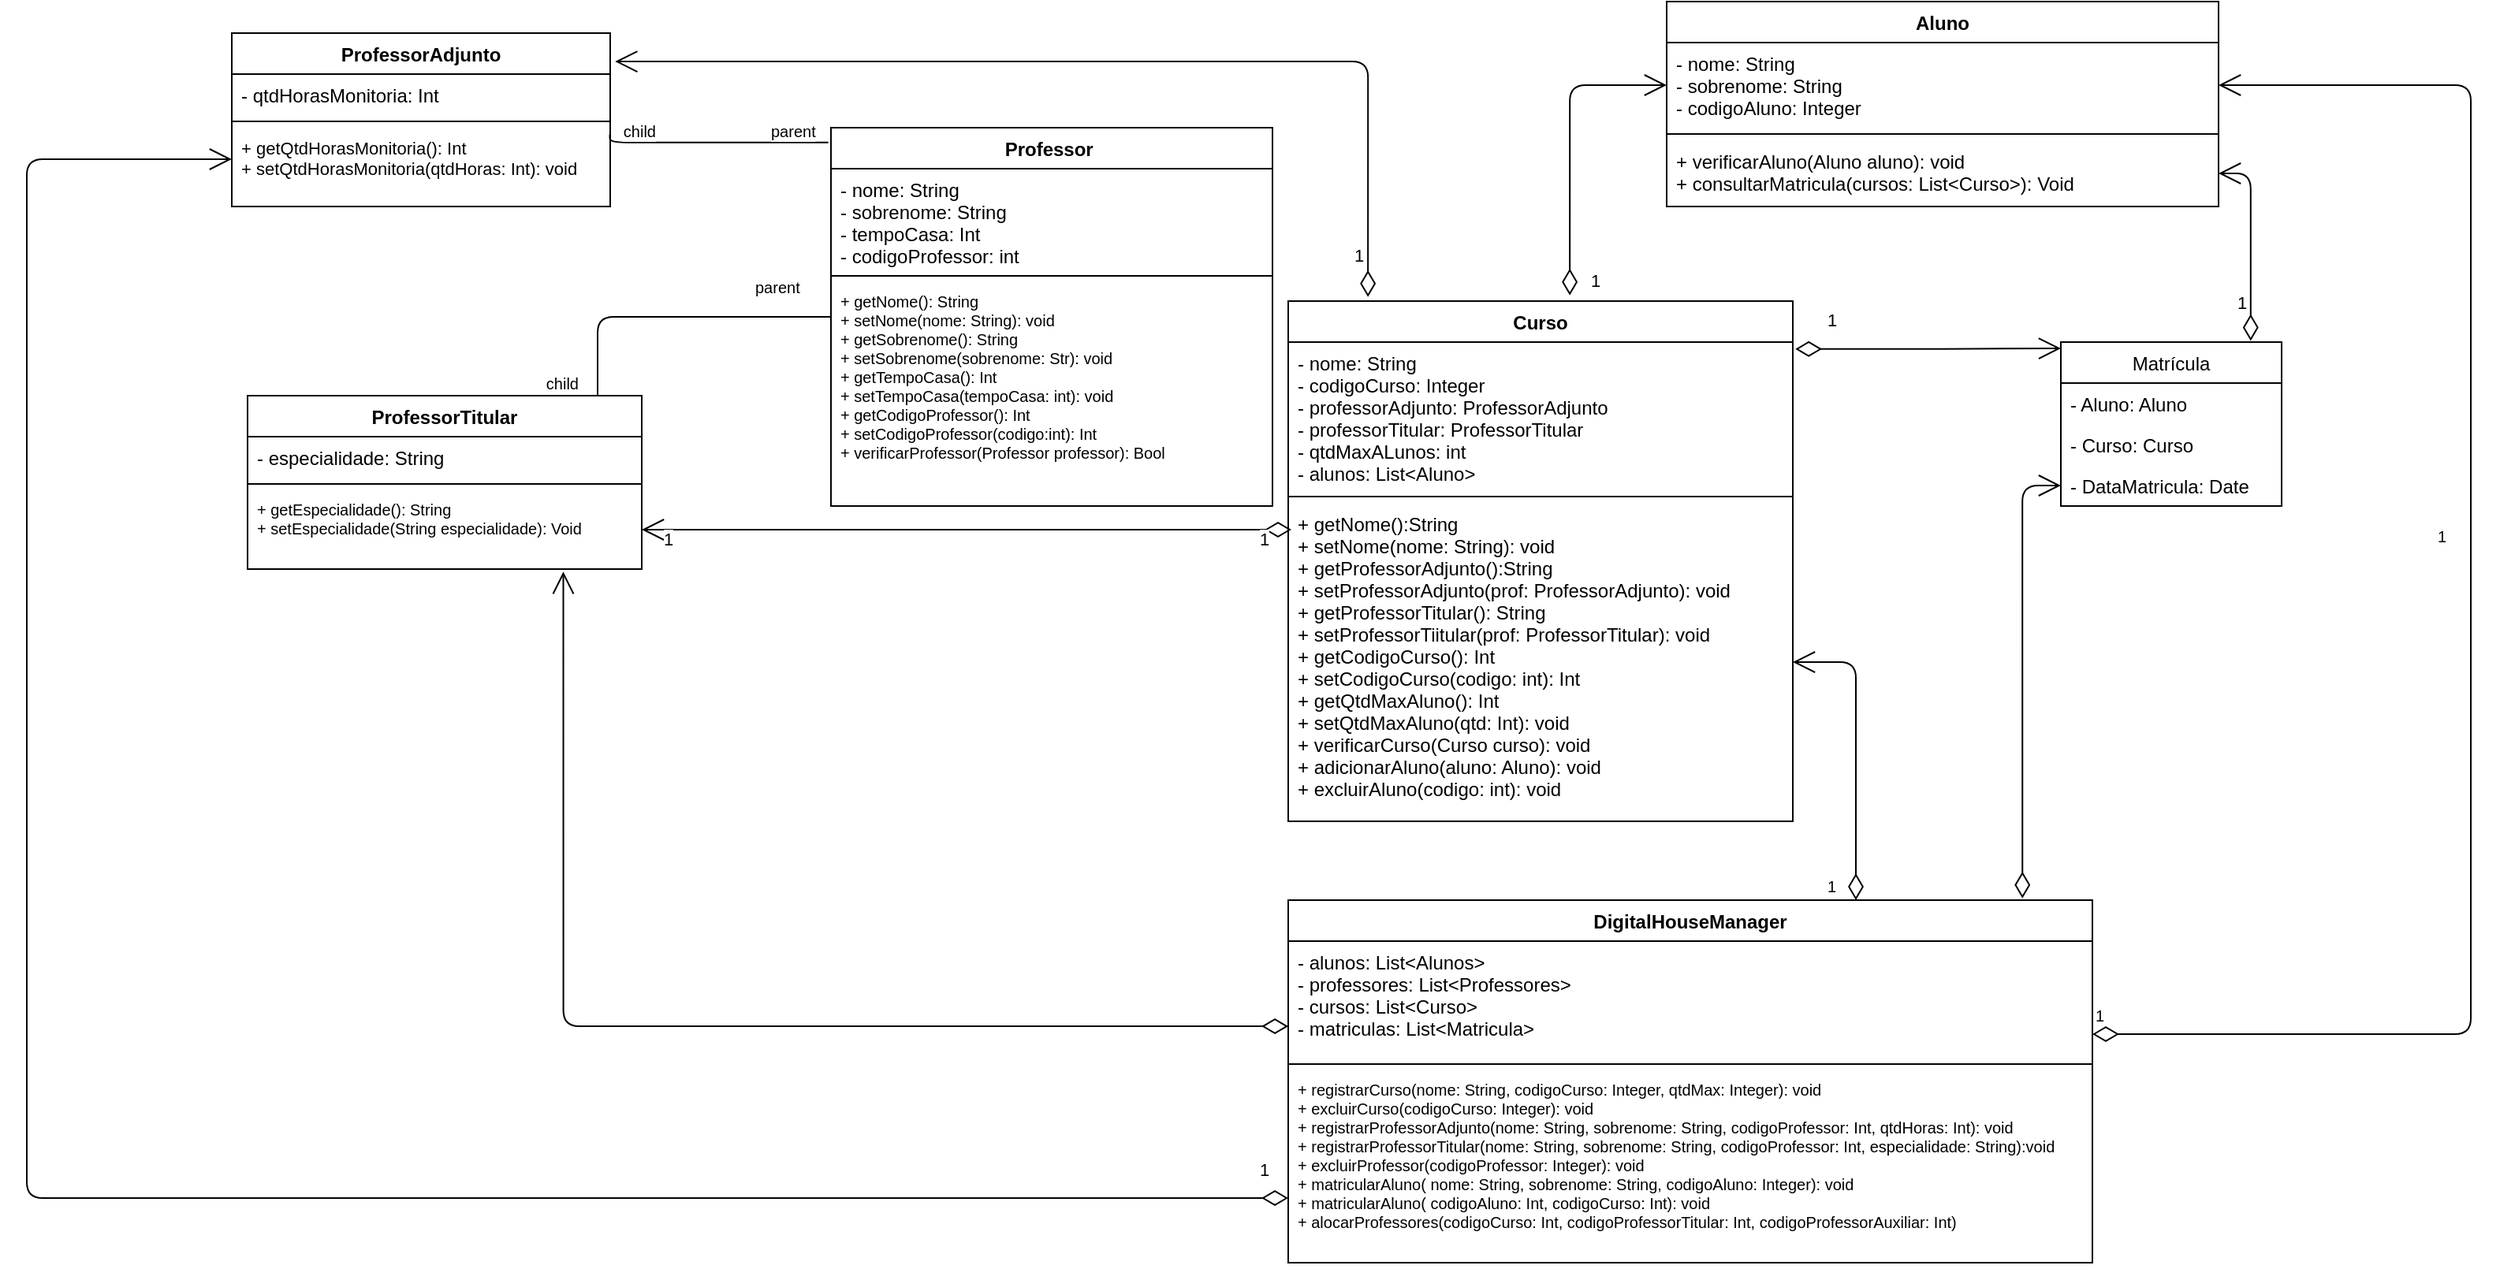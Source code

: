 <mxfile version="12.8.8" type="github">
  <diagram id="jFGP1e5pJGSL-6GBCnBk" name="Page-1">
    <mxGraphModel dx="1695" dy="433" grid="1" gridSize="10" guides="1" tooltips="1" connect="1" arrows="1" fold="1" page="1" pageScale="1" pageWidth="827" pageHeight="1169" math="0" shadow="0">
      <root>
        <mxCell id="0" />
        <mxCell id="1" parent="0" />
        <mxCell id="rICSejMsTbXTkALGGHpn-1" value="Aluno" style="swimlane;fontStyle=1;align=center;verticalAlign=top;childLayout=stackLayout;horizontal=1;startSize=26;horizontalStack=0;resizeParent=1;resizeParentMax=0;resizeLast=0;collapsible=1;marginBottom=0;" parent="1" vertex="1">
          <mxGeometry x="260" y="40" width="350" height="130" as="geometry" />
        </mxCell>
        <mxCell id="rICSejMsTbXTkALGGHpn-2" value="- nome: String&#xa;- sobrenome: String&#xa;- codigoAluno: Integer&#xa;" style="text;strokeColor=none;fillColor=none;align=left;verticalAlign=top;spacingLeft=4;spacingRight=4;overflow=hidden;rotatable=0;points=[[0,0.5],[1,0.5]];portConstraint=eastwest;" parent="rICSejMsTbXTkALGGHpn-1" vertex="1">
          <mxGeometry y="26" width="350" height="54" as="geometry" />
        </mxCell>
        <mxCell id="rICSejMsTbXTkALGGHpn-3" value="" style="line;strokeWidth=1;fillColor=none;align=left;verticalAlign=middle;spacingTop=-1;spacingLeft=3;spacingRight=3;rotatable=0;labelPosition=right;points=[];portConstraint=eastwest;" parent="rICSejMsTbXTkALGGHpn-1" vertex="1">
          <mxGeometry y="80" width="350" height="8" as="geometry" />
        </mxCell>
        <mxCell id="rICSejMsTbXTkALGGHpn-4" value="+ verificarAluno(Aluno aluno): void&#xa;+ consultarMatricula(cursos: List&lt;Curso&gt;): Void" style="text;strokeColor=none;fillColor=none;align=left;verticalAlign=top;spacingLeft=4;spacingRight=4;overflow=hidden;rotatable=0;points=[[0,0.5],[1,0.5]];portConstraint=eastwest;" parent="rICSejMsTbXTkALGGHpn-1" vertex="1">
          <mxGeometry y="88" width="350" height="42" as="geometry" />
        </mxCell>
        <mxCell id="rICSejMsTbXTkALGGHpn-12" value="1" style="endArrow=open;html=1;endSize=12;startArrow=diamondThin;startSize=14;startFill=0;edgeStyle=orthogonalEdgeStyle;align=left;verticalAlign=bottom;entryX=0;entryY=0.5;entryDx=0;entryDy=0;exitX=0.558;exitY=-0.011;exitDx=0;exitDy=0;exitPerimeter=0;" parent="1" source="rICSejMsTbXTkALGGHpn-5" target="rICSejMsTbXTkALGGHpn-2" edge="1">
          <mxGeometry x="0.487" y="-133" relative="1" as="geometry">
            <mxPoint x="200" y="160" as="sourcePoint" />
            <mxPoint x="260" y="110" as="targetPoint" />
            <mxPoint as="offset" />
          </mxGeometry>
        </mxCell>
        <mxCell id="rICSejMsTbXTkALGGHpn-5" value="Curso" style="swimlane;fontStyle=1;align=center;verticalAlign=top;childLayout=stackLayout;horizontal=1;startSize=26;horizontalStack=0;resizeParent=1;resizeParentMax=0;resizeLast=0;collapsible=1;marginBottom=0;" parent="1" vertex="1">
          <mxGeometry x="20" y="230" width="320" height="330" as="geometry" />
        </mxCell>
        <mxCell id="rICSejMsTbXTkALGGHpn-6" value="- nome: String&#xa;- codigoCurso: Integer&#xa;- professorAdjunto: ProfessorAdjunto&#xa;- professorTitular: ProfessorTitular&#xa;- qtdMaxALunos: int&#xa;- alunos: List&lt;Aluno&gt;&#xa;&#xa;" style="text;strokeColor=none;fillColor=none;align=left;verticalAlign=top;spacingLeft=4;spacingRight=4;overflow=hidden;rotatable=0;points=[[0,0.5],[1,0.5]];portConstraint=eastwest;" parent="rICSejMsTbXTkALGGHpn-5" vertex="1">
          <mxGeometry y="26" width="320" height="94" as="geometry" />
        </mxCell>
        <mxCell id="rICSejMsTbXTkALGGHpn-7" value="" style="line;strokeWidth=1;fillColor=none;align=left;verticalAlign=middle;spacingTop=-1;spacingLeft=3;spacingRight=3;rotatable=0;labelPosition=right;points=[];portConstraint=eastwest;" parent="rICSejMsTbXTkALGGHpn-5" vertex="1">
          <mxGeometry y="120" width="320" height="8" as="geometry" />
        </mxCell>
        <mxCell id="rICSejMsTbXTkALGGHpn-8" value="+ getNome():String&#xa;+ setNome(nome: String): void&#xa;+ getProfessorAdjunto():String&#xa;+ setProfessorAdjunto(prof: ProfessorAdjunto): void&#xa;+ getProfessorTitular(): String&#xa;+ setProfessorTiitular(prof: ProfessorTitular): void&#xa;+ getCodigoCurso(): Int &#xa;+ setCodigoCurso(codigo: int): Int&#xa;+ getQtdMaxAluno(): Int&#xa;+ setQtdMaxAluno(qtd: Int): void&#xa;+ verificarCurso(Curso curso): void&#xa;+ adicionarAluno(aluno: Aluno): void&#xa;+ excluirAluno(codigo: int): void&#xa;" style="text;strokeColor=none;fillColor=none;align=left;verticalAlign=top;spacingLeft=4;spacingRight=4;overflow=hidden;rotatable=0;points=[[0,0.5],[1,0.5]];portConstraint=eastwest;" parent="rICSejMsTbXTkALGGHpn-5" vertex="1">
          <mxGeometry y="128" width="320" height="202" as="geometry" />
        </mxCell>
        <mxCell id="rICSejMsTbXTkALGGHpn-42" value="1" style="endArrow=open;html=1;endSize=12;startArrow=diamondThin;startSize=14;startFill=0;edgeStyle=orthogonalEdgeStyle;align=left;verticalAlign=bottom;entryX=1;entryY=0.5;entryDx=0;entryDy=0;" parent="1" target="rICSejMsTbXTkALGGHpn-31" edge="1">
          <mxGeometry x="-0.893" y="15" relative="1" as="geometry">
            <mxPoint x="22" y="375" as="sourcePoint" />
            <mxPoint x="-230" y="620" as="targetPoint" />
            <Array as="points">
              <mxPoint x="22" y="375" />
            </Array>
            <mxPoint as="offset" />
          </mxGeometry>
        </mxCell>
        <mxCell id="rICSejMsTbXTkALGGHpn-47" value="1" style="endArrow=open;html=1;endSize=12;startArrow=diamondThin;startSize=14;startFill=0;edgeStyle=orthogonalEdgeStyle;align=left;verticalAlign=bottom;entryX=1.013;entryY=0.164;entryDx=0;entryDy=0;entryPerimeter=0;exitX=0.158;exitY=-0.008;exitDx=0;exitDy=0;exitPerimeter=0;" parent="1" source="rICSejMsTbXTkALGGHpn-5" target="rICSejMsTbXTkALGGHpn-19" edge="1">
          <mxGeometry x="-0.945" y="11" relative="1" as="geometry">
            <mxPoint x="70" y="220" as="sourcePoint" />
            <mxPoint x="560" y="520" as="targetPoint" />
            <Array as="points">
              <mxPoint x="71" y="78" />
            </Array>
            <mxPoint as="offset" />
          </mxGeometry>
        </mxCell>
        <mxCell id="rICSejMsTbXTkALGGHpn-14" value="Professor " style="swimlane;fontStyle=1;align=center;verticalAlign=top;childLayout=stackLayout;horizontal=1;startSize=26;horizontalStack=0;resizeParent=1;resizeParentMax=0;resizeLast=0;collapsible=1;marginBottom=0;" parent="1" vertex="1">
          <mxGeometry x="-270" y="120" width="280" height="240" as="geometry" />
        </mxCell>
        <mxCell id="rICSejMsTbXTkALGGHpn-15" value="- nome: String&#xa;- sobrenome: String&#xa;- tempoCasa: Int&#xa;- codigoProfessor: int" style="text;strokeColor=none;fillColor=none;align=left;verticalAlign=top;spacingLeft=4;spacingRight=4;overflow=hidden;rotatable=0;points=[[0,0.5],[1,0.5]];portConstraint=eastwest;" parent="rICSejMsTbXTkALGGHpn-14" vertex="1">
          <mxGeometry y="26" width="280" height="64" as="geometry" />
        </mxCell>
        <mxCell id="rICSejMsTbXTkALGGHpn-16" value="" style="line;strokeWidth=1;fillColor=none;align=left;verticalAlign=middle;spacingTop=-1;spacingLeft=3;spacingRight=3;rotatable=0;labelPosition=right;points=[];portConstraint=eastwest;" parent="rICSejMsTbXTkALGGHpn-14" vertex="1">
          <mxGeometry y="90" width="280" height="8" as="geometry" />
        </mxCell>
        <mxCell id="rICSejMsTbXTkALGGHpn-17" value="+ getNome(): String&#xa;+ setNome(nome: String): void&#xa;+ getSobrenome(): String&#xa;+ setSobrenome(sobrenome: Str): void&#xa;+ getTempoCasa(): Int&#xa;+ setTempoCasa(tempoCasa: int): void&#xa;+ getCodigoProfessor(): Int&#xa;+ setCodigoProfessor(codigo:int): Int&#xa;+ verificarProfessor(Professor professor): Bool&#xa;&#xa;&#xa;" style="text;strokeColor=none;fillColor=none;align=left;verticalAlign=top;spacingLeft=4;spacingRight=4;overflow=hidden;rotatable=0;points=[[0,0.5],[1,0.5]];portConstraint=eastwest;fontSize=10;" parent="rICSejMsTbXTkALGGHpn-14" vertex="1">
          <mxGeometry y="98" width="280" height="142" as="geometry" />
        </mxCell>
        <mxCell id="rICSejMsTbXTkALGGHpn-28" value="ProfessorTitular" style="swimlane;fontStyle=1;align=center;verticalAlign=top;childLayout=stackLayout;horizontal=1;startSize=26;horizontalStack=0;resizeParent=1;resizeParentMax=0;resizeLast=0;collapsible=1;marginBottom=0;" parent="1" vertex="1">
          <mxGeometry x="-640" y="290" width="250" height="110" as="geometry" />
        </mxCell>
        <mxCell id="rICSejMsTbXTkALGGHpn-29" value="- especialidade: String" style="text;strokeColor=none;fillColor=none;align=left;verticalAlign=top;spacingLeft=4;spacingRight=4;overflow=hidden;rotatable=0;points=[[0,0.5],[1,0.5]];portConstraint=eastwest;" parent="rICSejMsTbXTkALGGHpn-28" vertex="1">
          <mxGeometry y="26" width="250" height="26" as="geometry" />
        </mxCell>
        <mxCell id="rICSejMsTbXTkALGGHpn-30" value="" style="line;strokeWidth=1;fillColor=none;align=left;verticalAlign=middle;spacingTop=-1;spacingLeft=3;spacingRight=3;rotatable=0;labelPosition=right;points=[];portConstraint=eastwest;" parent="rICSejMsTbXTkALGGHpn-28" vertex="1">
          <mxGeometry y="52" width="250" height="8" as="geometry" />
        </mxCell>
        <mxCell id="rICSejMsTbXTkALGGHpn-31" value="+ getEspecialidade(): String&#xa;+ setEspecialidade(String especialidade): Void" style="text;strokeColor=none;fillColor=none;align=left;verticalAlign=top;spacingLeft=4;spacingRight=4;overflow=hidden;rotatable=0;points=[[0,0.5],[1,0.5]];portConstraint=eastwest;fontSize=10;" parent="rICSejMsTbXTkALGGHpn-28" vertex="1">
          <mxGeometry y="60" width="250" height="50" as="geometry" />
        </mxCell>
        <mxCell id="rICSejMsTbXTkALGGHpn-19" value="ProfessorAdjunto" style="swimlane;fontStyle=1;align=center;verticalAlign=top;childLayout=stackLayout;horizontal=1;startSize=26;horizontalStack=0;resizeParent=1;resizeParentMax=0;resizeLast=0;collapsible=1;marginBottom=0;" parent="1" vertex="1">
          <mxGeometry x="-650" y="60" width="240" height="110" as="geometry" />
        </mxCell>
        <mxCell id="rICSejMsTbXTkALGGHpn-20" value="- qtdHorasMonitoria: Int" style="text;strokeColor=none;fillColor=none;align=left;verticalAlign=top;spacingLeft=4;spacingRight=4;overflow=hidden;rotatable=0;points=[[0,0.5],[1,0.5]];portConstraint=eastwest;" parent="rICSejMsTbXTkALGGHpn-19" vertex="1">
          <mxGeometry y="26" width="240" height="26" as="geometry" />
        </mxCell>
        <mxCell id="rICSejMsTbXTkALGGHpn-21" value="" style="line;strokeWidth=1;fillColor=none;align=left;verticalAlign=middle;spacingTop=-1;spacingLeft=3;spacingRight=3;rotatable=0;labelPosition=right;points=[];portConstraint=eastwest;" parent="rICSejMsTbXTkALGGHpn-19" vertex="1">
          <mxGeometry y="52" width="240" height="8" as="geometry" />
        </mxCell>
        <mxCell id="rICSejMsTbXTkALGGHpn-22" value="+ getQtdHorasMonitoria(): Int&#xa;+ setQtdHorasMonitoria(qtdHoras: Int): void" style="text;strokeColor=none;fillColor=none;align=left;verticalAlign=top;spacingLeft=4;spacingRight=4;overflow=hidden;rotatable=0;points=[[0,0.5],[1,0.5]];portConstraint=eastwest;fontSize=11;" parent="rICSejMsTbXTkALGGHpn-19" vertex="1">
          <mxGeometry y="60" width="240" height="50" as="geometry" />
        </mxCell>
        <mxCell id="rICSejMsTbXTkALGGHpn-51" value="" style="endArrow=none;html=1;edgeStyle=orthogonalEdgeStyle;" parent="1" source="rICSejMsTbXTkALGGHpn-17" target="rICSejMsTbXTkALGGHpn-28" edge="1">
          <mxGeometry relative="1" as="geometry">
            <mxPoint x="-460" y="230" as="sourcePoint" />
            <mxPoint x="-300" y="230" as="targetPoint" />
            <Array as="points">
              <mxPoint x="-418" y="240" />
            </Array>
          </mxGeometry>
        </mxCell>
        <mxCell id="rICSejMsTbXTkALGGHpn-52" value="parent" style="resizable=0;html=1;align=left;verticalAlign=bottom;labelBackgroundColor=#ffffff;fontSize=10;" parent="rICSejMsTbXTkALGGHpn-51" connectable="0" vertex="1">
          <mxGeometry x="-1" relative="1" as="geometry">
            <mxPoint x="-50" y="-10.03" as="offset" />
          </mxGeometry>
        </mxCell>
        <mxCell id="rICSejMsTbXTkALGGHpn-53" value="child" style="resizable=0;html=1;align=right;verticalAlign=bottom;labelBackgroundColor=#ffffff;fontSize=10;" parent="rICSejMsTbXTkALGGHpn-51" connectable="0" vertex="1">
          <mxGeometry x="1" relative="1" as="geometry">
            <mxPoint x="-11.5" as="offset" />
          </mxGeometry>
        </mxCell>
        <mxCell id="rICSejMsTbXTkALGGHpn-54" value="" style="endArrow=none;html=1;edgeStyle=orthogonalEdgeStyle;entryX=0.999;entryY=0.084;entryDx=0;entryDy=0;entryPerimeter=0;exitX=-0.006;exitY=0.039;exitDx=0;exitDy=0;exitPerimeter=0;" parent="1" source="rICSejMsTbXTkALGGHpn-14" target="rICSejMsTbXTkALGGHpn-22" edge="1">
          <mxGeometry relative="1" as="geometry">
            <mxPoint x="-250" y="120" as="sourcePoint" />
            <mxPoint x="-399.93" y="120.0" as="targetPoint" />
            <Array as="points">
              <mxPoint x="-410" y="129" />
            </Array>
          </mxGeometry>
        </mxCell>
        <mxCell id="rICSejMsTbXTkALGGHpn-55" value="parent" style="resizable=0;html=1;align=left;verticalAlign=bottom;labelBackgroundColor=#ffffff;fontSize=10;" parent="rICSejMsTbXTkALGGHpn-54" connectable="0" vertex="1">
          <mxGeometry x="-1" relative="1" as="geometry">
            <mxPoint x="-38.32" y="0.64" as="offset" />
          </mxGeometry>
        </mxCell>
        <mxCell id="rICSejMsTbXTkALGGHpn-56" value="child" style="resizable=0;html=1;align=right;verticalAlign=bottom;labelBackgroundColor=#ffffff;fontSize=10;" parent="rICSejMsTbXTkALGGHpn-54" connectable="0" vertex="1">
          <mxGeometry x="1" relative="1" as="geometry">
            <mxPoint x="29.98" y="6.08" as="offset" />
          </mxGeometry>
        </mxCell>
        <mxCell id="rICSejMsTbXTkALGGHpn-61" value="1" style="endArrow=open;html=1;endSize=12;startArrow=diamondThin;startSize=14;startFill=0;edgeStyle=orthogonalEdgeStyle;align=left;verticalAlign=bottom;entryX=1;entryY=0.5;entryDx=0;entryDy=0;exitX=0.86;exitY=-0.007;exitDx=0;exitDy=0;exitPerimeter=0;" parent="1" source="rICSejMsTbXTkALGGHpn-57" target="rICSejMsTbXTkALGGHpn-4" edge="1">
          <mxGeometry x="0.842" y="91" relative="1" as="geometry">
            <mxPoint x="550" y="250" as="sourcePoint" />
            <mxPoint x="670" y="250" as="targetPoint" />
            <mxPoint as="offset" />
          </mxGeometry>
        </mxCell>
        <mxCell id="rICSejMsTbXTkALGGHpn-62" value="1" style="endArrow=open;html=1;endSize=12;startArrow=diamondThin;startSize=14;startFill=0;edgeStyle=orthogonalEdgeStyle;align=left;verticalAlign=bottom;exitX=1.005;exitY=0.047;exitDx=0;exitDy=0;exitPerimeter=0;" parent="1" source="rICSejMsTbXTkALGGHpn-6" edge="1">
          <mxGeometry x="-0.007" y="66" relative="1" as="geometry">
            <mxPoint x="410" y="390" as="sourcePoint" />
            <mxPoint x="510" y="260" as="targetPoint" />
            <mxPoint x="-65" y="56" as="offset" />
            <Array as="points" />
          </mxGeometry>
        </mxCell>
        <mxCell id="rICSejMsTbXTkALGGHpn-57" value="Matrícula" style="swimlane;fontStyle=0;childLayout=stackLayout;horizontal=1;startSize=26;fillColor=none;horizontalStack=0;resizeParent=1;resizeParentMax=0;resizeLast=0;collapsible=1;marginBottom=0;" parent="1" vertex="1">
          <mxGeometry x="510" y="256" width="140" height="104" as="geometry" />
        </mxCell>
        <mxCell id="rICSejMsTbXTkALGGHpn-58" value="- Aluno: Aluno&#xa;" style="text;strokeColor=none;fillColor=none;align=left;verticalAlign=top;spacingLeft=4;spacingRight=4;overflow=hidden;rotatable=0;points=[[0,0.5],[1,0.5]];portConstraint=eastwest;" parent="rICSejMsTbXTkALGGHpn-57" vertex="1">
          <mxGeometry y="26" width="140" height="26" as="geometry" />
        </mxCell>
        <mxCell id="rICSejMsTbXTkALGGHpn-59" value="- Curso: Curso&#xa;" style="text;strokeColor=none;fillColor=none;align=left;verticalAlign=top;spacingLeft=4;spacingRight=4;overflow=hidden;rotatable=0;points=[[0,0.5],[1,0.5]];portConstraint=eastwest;" parent="rICSejMsTbXTkALGGHpn-57" vertex="1">
          <mxGeometry y="52" width="140" height="26" as="geometry" />
        </mxCell>
        <mxCell id="rICSejMsTbXTkALGGHpn-60" value="- DataMatricula: Date" style="text;strokeColor=none;fillColor=none;align=left;verticalAlign=top;spacingLeft=4;spacingRight=4;overflow=hidden;rotatable=0;points=[[0,0.5],[1,0.5]];portConstraint=eastwest;" parent="rICSejMsTbXTkALGGHpn-57" vertex="1">
          <mxGeometry y="78" width="140" height="26" as="geometry" />
        </mxCell>
        <mxCell id="rICSejMsTbXTkALGGHpn-63" value="&lt;span style=&quot;color: rgba(0 , 0 , 0 , 0) ; font-family: monospace ; font-size: 0px&quot;&gt;%3CmxGraphModel%3E%3Croot%3E%3CmxCell%20id%3D%220%22%2F%3E%3CmxCell%20id%3D%221%22%20parent%3D%220%22%2F%3E%3CmxCell%20id%3D%222%22%20value%3D%22Curso%22%20style%3D%22swimlane%3BfontStyle%3D1%3Balign%3Dcenter%3BverticalAlign%3Dtop%3BchildLayout%3DstackLayout%3Bhorizontal%3D1%3BstartSize%3D26%3BhorizontalStack%3D0%3BresizeParent%3D1%3BresizeParentMax%3D0%3BresizeLast%3D0%3Bcollapsible%3D1%3BmarginBottom%3D0%3B%22%20vertex%3D%221%22%20parent%3D%221%22%3E%3CmxGeometry%20x%3D%2220%22%20y%3D%22230%22%20width%3D%22290%22%20height%3D%22330%22%20as%3D%22geometry%22%2F%3E%3C%2FmxCell%3E%3CmxCell%20id%3D%223%22%20value%3D%22-%20nome%3A%20String%26%2310%3B-%20codigoCurso%3A%20Integer%26%2310%3B-%20professorAdjunto%3A%20ProfessorAdjunto%26%2310%3B-%20professorTitular%3A%20ProfessorTitular%26%2310%3B-%20qtdMaxALunos%3A%20int%26%2310%3B-%20alunos%3A%20List%26lt%3BAluno%26gt%3B%26%2310%3B%26%2310%3B%22%20style%3D%22text%3BstrokeColor%3Dnone%3BfillColor%3Dnone%3Balign%3Dleft%3BverticalAlign%3Dtop%3BspacingLeft%3D4%3BspacingRight%3D4%3Boverflow%3Dhidden%3Brotatable%3D0%3Bpoints%3D%5B%5B0%2C0.5%5D%2C%5B1%2C0.5%5D%5D%3BportConstraint%3Deastwest%3B%22%20vertex%3D%221%22%20parent%3D%222%22%3E%3CmxGeometry%20y%3D%2226%22%20width%3D%22290%22%20height%3D%2294%22%20as%3D%22geometry%22%2F%3E%3C%2FmxCell%3E%3CmxCell%20id%3D%224%22%20value%3D%22%22%20style%3D%22line%3BstrokeWidth%3D1%3BfillColor%3Dnone%3Balign%3Dleft%3BverticalAlign%3Dmiddle%3BspacingTop%3D-1%3BspacingLeft%3D3%3BspacingRight%3D3%3Brotatable%3D0%3BlabelPosition%3Dright%3Bpoints%3D%5B%5D%3BportConstraint%3Deastwest%3B%22%20vertex%3D%221%22%20parent%3D%222%22%3E%3CmxGeometry%20y%3D%22120%22%20width%3D%22290%22%20height%3D%228%22%20as%3D%22geometry%22%2F%3E%3C%2FmxCell%3E%3CmxCell%20id%3D%225%22%20value%3D%22%2B%20getNome()%3AString%26%2310%3B%2B%20setNome(String)%3A%20void%26%2310%3B%2B%20getProfessorAdjunto()%3AString%26%2310%3B%2B%20setProfessorAdjunto(ProfessorAdjunto)%3A%20void%26%2310%3B%2B%20getProfessorTitular()%3A%20String%26%2310%3B%2B%20setProfessorTiitular(ProfessorTitular)%3A%20void%26%2310%3B%2B%20getCodigoCurso()%3A%20Int%C2%A0%26%2310%3B%2B%20setCodigoCurso(Int)%3A%20Int%26%2310%3B%2B%20getQtdMaxAluno()%3A%20Int%26%2310%3B%2B%20setQtdMaxAluno(Int)%3A%20void%26%2310%3B%2B%20verificarCodigoCurso(int%2C%20int%20)%3A%20Boolean%26%2310%3B%2B%20adicionarAluno(int)%3A%20void%26%2310%3B%2B%20excluirAluno(int)%3A%20void%26%2310%3B%22%20style%3D%22text%3BstrokeColor%3Dnone%3BfillColor%3Dnone%3Balign%3Dleft%3BverticalAlign%3Dtop%3BspacingLeft%3D4%3BspacingRight%3D4%3Boverflow%3Dhidden%3Brotatable%3D0%3Bpoints%3D%5B%5B0%2C0.5%5D%2C%5B1%2C0.5%5D%5D%3BportConstraint%3Deastwest%3B%22%20vertex%3D%221%22%20parent%3D%222%22%3E%3CmxGeometry%20y%3D%22128%22%20width%3D%22290%22%20height%3D%22202%22%20as%3D%22geometry%22%2F%3E%3C%2FmxCell%3E%3C%2Froot%3E%3C%2FmxGraphModel%3E&lt;/span&gt;" style="text;html=1;align=center;verticalAlign=middle;resizable=0;points=[];autosize=1;" parent="1" vertex="1">
          <mxGeometry x="500" y="534" width="20" height="20" as="geometry" />
        </mxCell>
        <mxCell id="rICSejMsTbXTkALGGHpn-64" value="DigitalHouseManager" style="swimlane;fontStyle=1;align=center;verticalAlign=top;childLayout=stackLayout;horizontal=1;startSize=26;horizontalStack=0;resizeParent=1;resizeParentMax=0;resizeLast=0;collapsible=1;marginBottom=0;" parent="1" vertex="1">
          <mxGeometry x="20" y="610" width="510" height="230" as="geometry" />
        </mxCell>
        <mxCell id="rICSejMsTbXTkALGGHpn-65" value="- alunos: List&lt;Alunos&gt;&#xa;- professores: List&lt;Professores&gt;&#xa;- cursos: List&lt;Curso&gt;&#xa;- matriculas: List&lt;Matricula&gt;&#xa;" style="text;strokeColor=none;fillColor=none;align=left;verticalAlign=top;spacingLeft=4;spacingRight=4;overflow=hidden;rotatable=0;points=[[0,0.5],[1,0.5]];portConstraint=eastwest;" parent="rICSejMsTbXTkALGGHpn-64" vertex="1">
          <mxGeometry y="26" width="510" height="74" as="geometry" />
        </mxCell>
        <mxCell id="rICSejMsTbXTkALGGHpn-66" value="" style="line;strokeWidth=1;fillColor=none;align=left;verticalAlign=middle;spacingTop=-1;spacingLeft=3;spacingRight=3;rotatable=0;labelPosition=right;points=[];portConstraint=eastwest;" parent="rICSejMsTbXTkALGGHpn-64" vertex="1">
          <mxGeometry y="100" width="510" height="8" as="geometry" />
        </mxCell>
        <mxCell id="rICSejMsTbXTkALGGHpn-67" value="+ registrarCurso(nome: String, codigoCurso: Integer, qtdMax: Integer): void&#xa;+ excluirCurso(codigoCurso: Integer): void&#xa;+ registrarProfessorAdjunto(nome: String, sobrenome: String, codigoProfessor: Int, qtdHoras: Int): void&#xa;+ registrarProfessorTitular(nome: String, sobrenome: String, codigoProfessor: Int, especialidade: String):void&#xa;+ excluirProfessor(codigoProfessor: Integer): void&#xa;+ matricularAluno( nome: String, sobrenome: String, codigoAluno: Integer): void&#xa;+ matricularAluno( codigoAluno: Int, codigoCurso: Int): void&#xa;+ alocarProfessores(codigoCurso: Int, codigoProfessorTitular: Int, codigoProfessorAuxiliar: Int)" style="text;strokeColor=none;fillColor=none;align=left;verticalAlign=top;spacingLeft=4;spacingRight=4;overflow=hidden;rotatable=0;points=[[0,0.5],[1,0.5]];portConstraint=eastwest;fontSize=10;" parent="rICSejMsTbXTkALGGHpn-64" vertex="1">
          <mxGeometry y="108" width="510" height="122" as="geometry" />
        </mxCell>
        <mxCell id="rICSejMsTbXTkALGGHpn-68" value="1" style="endArrow=open;html=1;endSize=12;startArrow=diamondThin;startSize=14;startFill=0;edgeStyle=orthogonalEdgeStyle;align=left;verticalAlign=bottom;fontSize=10;" parent="1" source="rICSejMsTbXTkALGGHpn-64" target="rICSejMsTbXTkALGGHpn-8" edge="1">
          <mxGeometry x="0.791" y="151" relative="1" as="geometry">
            <mxPoint x="300" y="590" as="sourcePoint" />
            <mxPoint x="380" y="440" as="targetPoint" />
            <Array as="points">
              <mxPoint x="380" y="459" />
            </Array>
            <mxPoint as="offset" />
          </mxGeometry>
        </mxCell>
        <mxCell id="rICSejMsTbXTkALGGHpn-69" value="1" style="endArrow=open;html=1;endSize=12;startArrow=diamondThin;startSize=14;startFill=0;edgeStyle=orthogonalEdgeStyle;align=left;verticalAlign=bottom;fontSize=10;entryX=0;entryY=0.5;entryDx=0;entryDy=0;exitX=0.913;exitY=-0.005;exitDx=0;exitDy=0;exitPerimeter=0;" parent="1" source="rICSejMsTbXTkALGGHpn-64" target="rICSejMsTbXTkALGGHpn-60" edge="1">
          <mxGeometry x="0.542" y="-261" relative="1" as="geometry">
            <mxPoint x="560" y="580" as="sourcePoint" />
            <mxPoint x="556.84" y="529.95" as="targetPoint" />
            <mxPoint as="offset" />
          </mxGeometry>
        </mxCell>
        <mxCell id="rICSejMsTbXTkALGGHpn-71" value="1" style="endArrow=open;html=1;endSize=12;startArrow=diamondThin;startSize=14;startFill=0;edgeStyle=orthogonalEdgeStyle;align=left;verticalAlign=bottom;fontSize=10;entryX=1;entryY=0.5;entryDx=0;entryDy=0;" parent="1" source="rICSejMsTbXTkALGGHpn-65" target="rICSejMsTbXTkALGGHpn-2" edge="1">
          <mxGeometry x="-1" y="3" relative="1" as="geometry">
            <mxPoint x="810" y="690" as="sourcePoint" />
            <mxPoint x="690" y="70" as="targetPoint" />
            <Array as="points">
              <mxPoint x="770" y="695" />
              <mxPoint x="770" y="93" />
            </Array>
          </mxGeometry>
        </mxCell>
        <mxCell id="rICSejMsTbXTkALGGHpn-72" value="1" style="endArrow=open;html=1;endSize=12;startArrow=diamondThin;startSize=14;startFill=0;edgeStyle=orthogonalEdgeStyle;align=left;verticalAlign=bottom;exitX=0;exitY=0.73;exitDx=0;exitDy=0;exitPerimeter=0;entryX=0.801;entryY=1.032;entryDx=0;entryDy=0;entryPerimeter=0;" parent="1" source="rICSejMsTbXTkALGGHpn-65" target="rICSejMsTbXTkALGGHpn-31" edge="1">
          <mxGeometry x="0.065" y="-300" relative="1" as="geometry">
            <mxPoint x="-20" y="700" as="sourcePoint" />
            <mxPoint x="-440" y="520" as="targetPoint" />
            <Array as="points">
              <mxPoint x="-440" y="690" />
            </Array>
            <mxPoint as="offset" />
          </mxGeometry>
        </mxCell>
        <mxCell id="rICSejMsTbXTkALGGHpn-73" value="1" style="endArrow=open;html=1;endSize=12;startArrow=diamondThin;startSize=14;startFill=0;edgeStyle=orthogonalEdgeStyle;align=left;verticalAlign=bottom;" parent="1" source="rICSejMsTbXTkALGGHpn-67" target="rICSejMsTbXTkALGGHpn-22" edge="1">
          <mxGeometry x="0.018" y="-780" relative="1" as="geometry">
            <mxPoint x="-780" y="750" as="sourcePoint" />
            <mxPoint x="-730" y="140" as="targetPoint" />
            <Array as="points">
              <mxPoint x="-780" y="799" />
              <mxPoint x="-780" y="140" />
            </Array>
            <mxPoint as="offset" />
          </mxGeometry>
        </mxCell>
      </root>
    </mxGraphModel>
  </diagram>
</mxfile>
